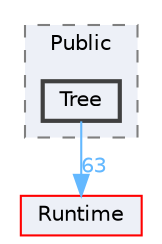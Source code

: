 digraph "Tree"
{
 // INTERACTIVE_SVG=YES
 // LATEX_PDF_SIZE
  bgcolor="transparent";
  edge [fontname=Helvetica,fontsize=10,labelfontname=Helvetica,labelfontsize=10];
  node [fontname=Helvetica,fontsize=10,shape=box,height=0.2,width=0.4];
  compound=true
  subgraph clusterdir_26cf45ed4982a9d46c5736953091f96d {
    graph [ bgcolor="#edf0f7", pencolor="grey50", label="Public", fontname=Helvetica,fontsize=10 style="filled,dashed", URL="dir_26cf45ed4982a9d46c5736953091f96d.html",tooltip=""]
  dir_4d59b5e2adafbf5bc095500a4af16939 [label="Tree", fillcolor="#edf0f7", color="grey25", style="filled,bold", URL="dir_4d59b5e2adafbf5bc095500a4af16939.html",tooltip=""];
  }
  dir_7536b172fbd480bfd146a1b1acd6856b [label="Runtime", fillcolor="#edf0f7", color="red", style="filled", URL="dir_7536b172fbd480bfd146a1b1acd6856b.html",tooltip=""];
  dir_4d59b5e2adafbf5bc095500a4af16939->dir_7536b172fbd480bfd146a1b1acd6856b [headlabel="63", labeldistance=1.5 headhref="dir_001216_000984.html" href="dir_001216_000984.html" color="steelblue1" fontcolor="steelblue1"];
}
